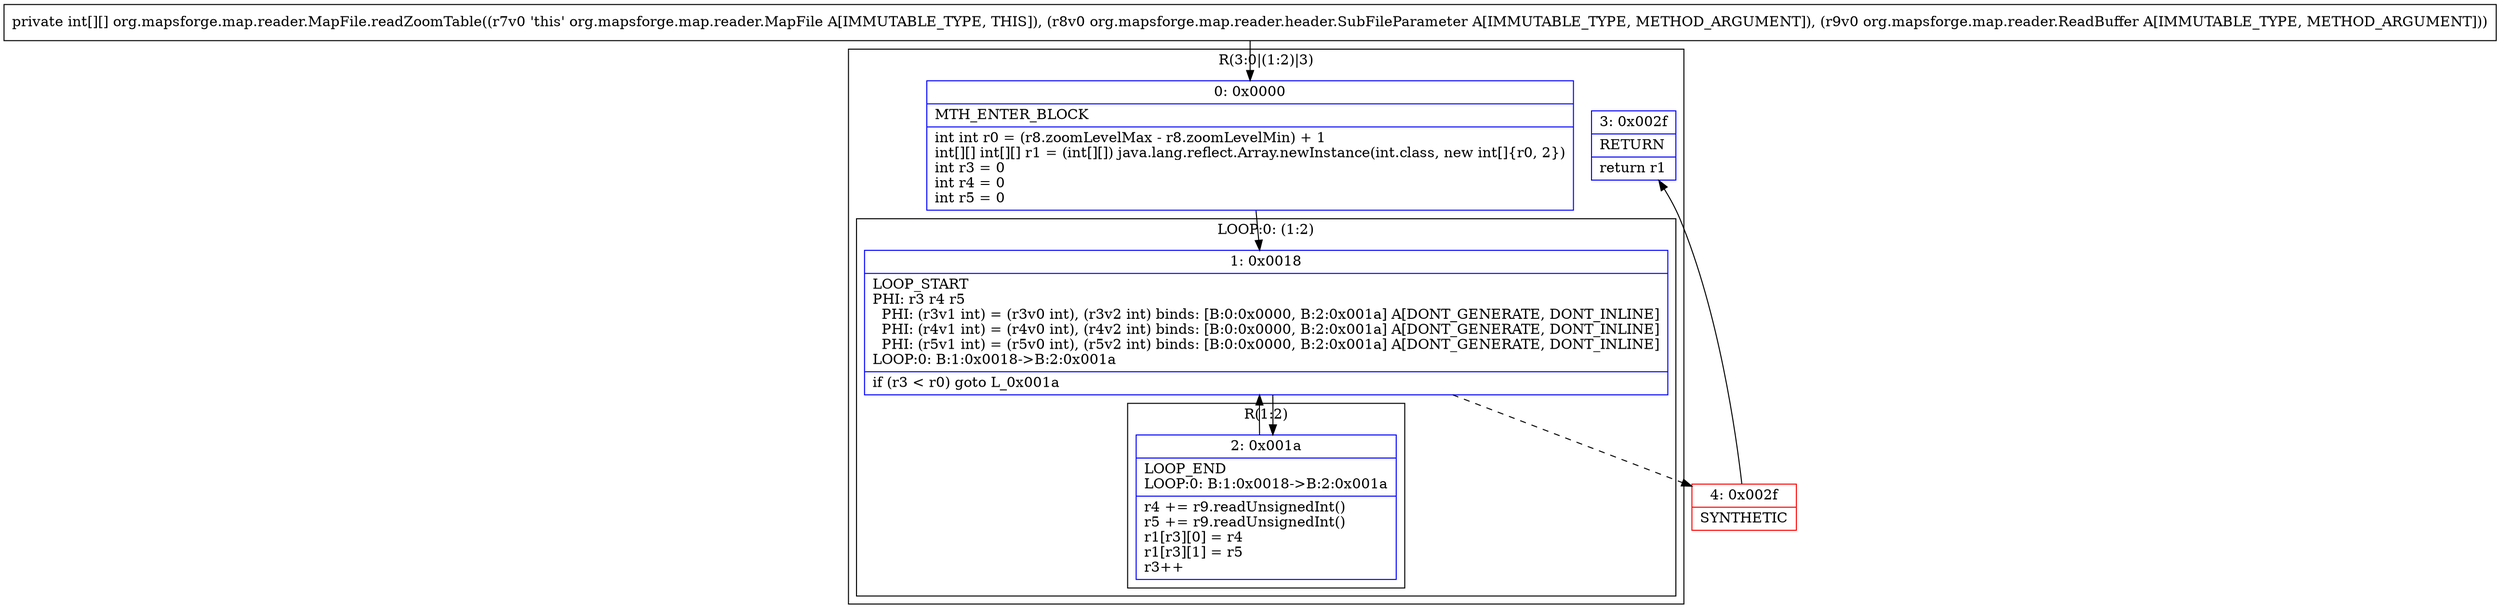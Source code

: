 digraph "CFG fororg.mapsforge.map.reader.MapFile.readZoomTable(Lorg\/mapsforge\/map\/reader\/header\/SubFileParameter;Lorg\/mapsforge\/map\/reader\/ReadBuffer;)[[I" {
subgraph cluster_Region_1705427223 {
label = "R(3:0|(1:2)|3)";
node [shape=record,color=blue];
Node_0 [shape=record,label="{0\:\ 0x0000|MTH_ENTER_BLOCK\l|int int r0 = (r8.zoomLevelMax \- r8.zoomLevelMin) + 1\lint[][] int[][] r1 = (int[][]) java.lang.reflect.Array.newInstance(int.class, new int[]\{r0, 2\})\lint r3 = 0\lint r4 = 0\lint r5 = 0\l}"];
subgraph cluster_LoopRegion_1348126553 {
label = "LOOP:0: (1:2)";
node [shape=record,color=blue];
Node_1 [shape=record,label="{1\:\ 0x0018|LOOP_START\lPHI: r3 r4 r5 \l  PHI: (r3v1 int) = (r3v0 int), (r3v2 int) binds: [B:0:0x0000, B:2:0x001a] A[DONT_GENERATE, DONT_INLINE]\l  PHI: (r4v1 int) = (r4v0 int), (r4v2 int) binds: [B:0:0x0000, B:2:0x001a] A[DONT_GENERATE, DONT_INLINE]\l  PHI: (r5v1 int) = (r5v0 int), (r5v2 int) binds: [B:0:0x0000, B:2:0x001a] A[DONT_GENERATE, DONT_INLINE]\lLOOP:0: B:1:0x0018\-\>B:2:0x001a\l|if (r3 \< r0) goto L_0x001a\l}"];
subgraph cluster_Region_740655831 {
label = "R(1:2)";
node [shape=record,color=blue];
Node_2 [shape=record,label="{2\:\ 0x001a|LOOP_END\lLOOP:0: B:1:0x0018\-\>B:2:0x001a\l|r4 += r9.readUnsignedInt()\lr5 += r9.readUnsignedInt()\lr1[r3][0] = r4\lr1[r3][1] = r5\lr3++\l}"];
}
}
Node_3 [shape=record,label="{3\:\ 0x002f|RETURN\l|return r1\l}"];
}
Node_4 [shape=record,color=red,label="{4\:\ 0x002f|SYNTHETIC\l}"];
MethodNode[shape=record,label="{private int[][] org.mapsforge.map.reader.MapFile.readZoomTable((r7v0 'this' org.mapsforge.map.reader.MapFile A[IMMUTABLE_TYPE, THIS]), (r8v0 org.mapsforge.map.reader.header.SubFileParameter A[IMMUTABLE_TYPE, METHOD_ARGUMENT]), (r9v0 org.mapsforge.map.reader.ReadBuffer A[IMMUTABLE_TYPE, METHOD_ARGUMENT])) }"];
MethodNode -> Node_0;
Node_0 -> Node_1;
Node_1 -> Node_2;
Node_1 -> Node_4[style=dashed];
Node_2 -> Node_1;
Node_4 -> Node_3;
}

